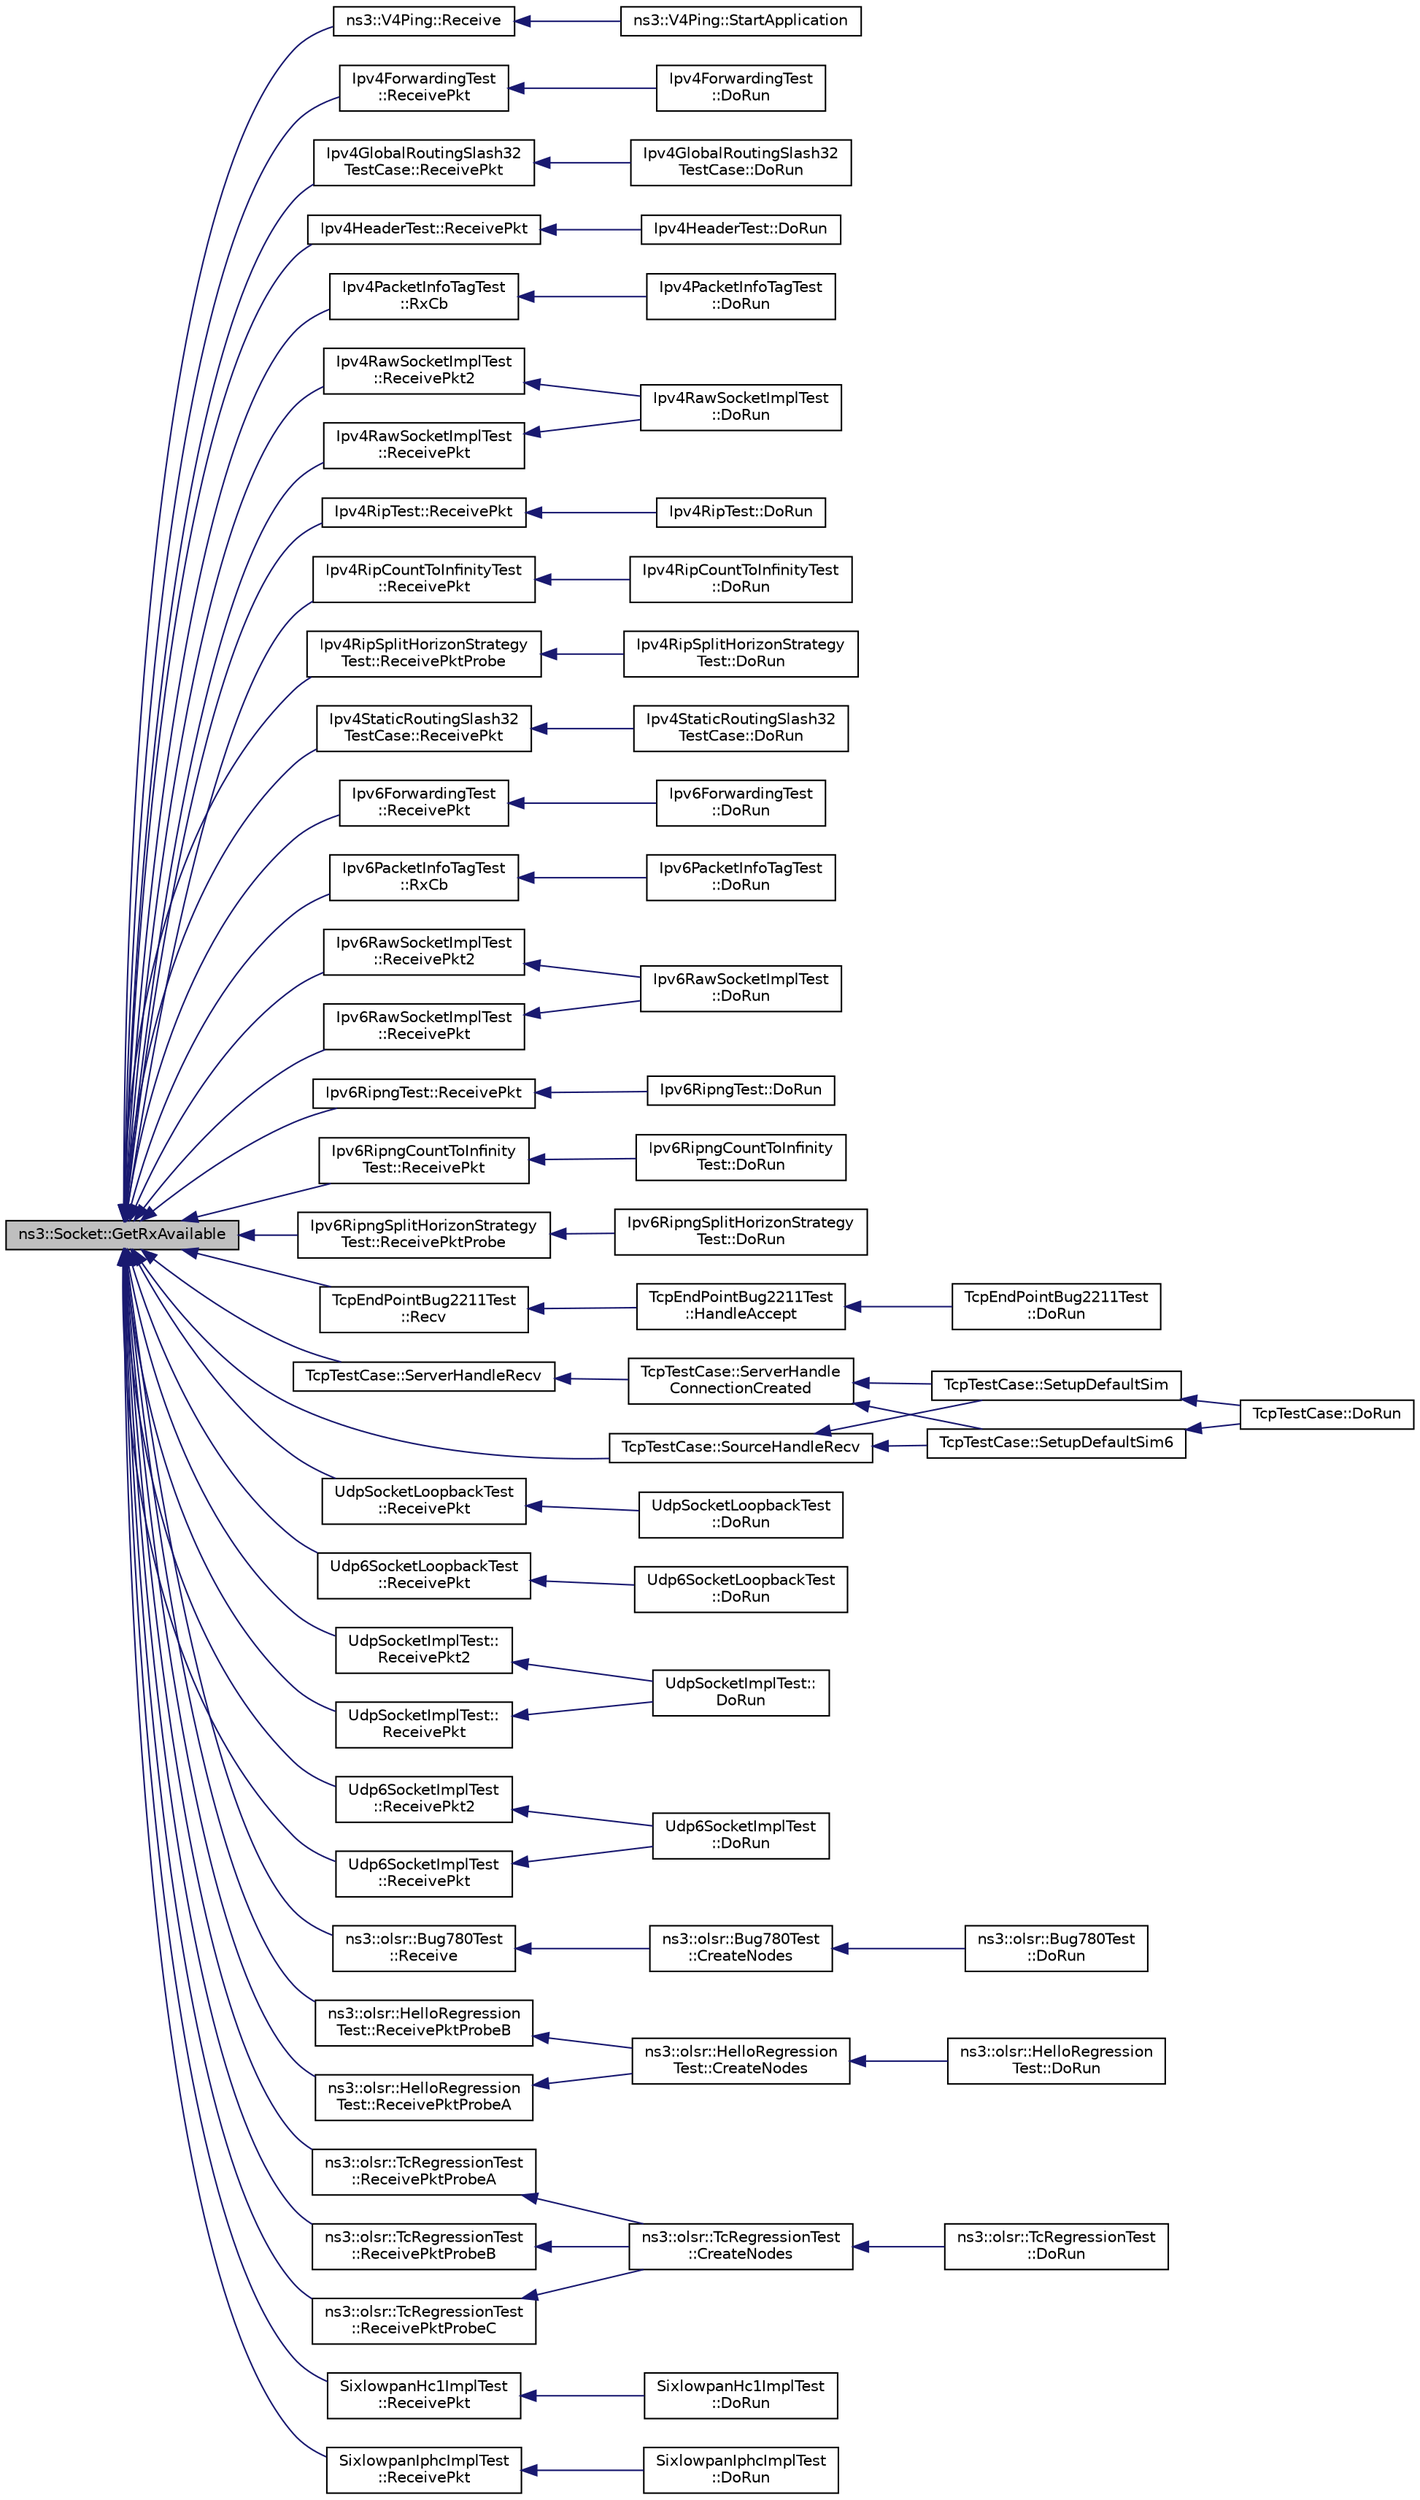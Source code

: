 digraph "ns3::Socket::GetRxAvailable"
{
  edge [fontname="Helvetica",fontsize="10",labelfontname="Helvetica",labelfontsize="10"];
  node [fontname="Helvetica",fontsize="10",shape=record];
  rankdir="LR";
  Node1 [label="ns3::Socket::GetRxAvailable",height=0.2,width=0.4,color="black", fillcolor="grey75", style="filled", fontcolor="black"];
  Node1 -> Node2 [dir="back",color="midnightblue",fontsize="10",style="solid"];
  Node2 [label="ns3::V4Ping::Receive",height=0.2,width=0.4,color="black", fillcolor="white", style="filled",URL="$d3/da5/classns3_1_1V4Ping.html#a87c38673f7b4c568d114c2815ff2aa78",tooltip="Receive an ICMP Echo. "];
  Node2 -> Node3 [dir="back",color="midnightblue",fontsize="10",style="solid"];
  Node3 [label="ns3::V4Ping::StartApplication",height=0.2,width=0.4,color="black", fillcolor="white", style="filled",URL="$d3/da5/classns3_1_1V4Ping.html#ac5176e135c81f0764bcd560c7fc71390",tooltip="Application specific startup code. "];
  Node1 -> Node4 [dir="back",color="midnightblue",fontsize="10",style="solid"];
  Node4 [label="Ipv4ForwardingTest\l::ReceivePkt",height=0.2,width=0.4,color="black", fillcolor="white", style="filled",URL="$db/d18/classIpv4ForwardingTest.html#a1dd225798eccb21f72d5f2e64765e89b",tooltip="Receive data. "];
  Node4 -> Node5 [dir="back",color="midnightblue",fontsize="10",style="solid"];
  Node5 [label="Ipv4ForwardingTest\l::DoRun",height=0.2,width=0.4,color="black", fillcolor="white", style="filled",URL="$db/d18/classIpv4ForwardingTest.html#aa3735e1731b087938e97f39b7d90dd35",tooltip="Implementation to actually run this TestCase. "];
  Node1 -> Node6 [dir="back",color="midnightblue",fontsize="10",style="solid"];
  Node6 [label="Ipv4GlobalRoutingSlash32\lTestCase::ReceivePkt",height=0.2,width=0.4,color="black", fillcolor="white", style="filled",URL="$d0/dd2/classIpv4GlobalRoutingSlash32TestCase.html#a06786cf1bd29354451ca3303c1b3f2d7",tooltip="Receive a packet. "];
  Node6 -> Node7 [dir="back",color="midnightblue",fontsize="10",style="solid"];
  Node7 [label="Ipv4GlobalRoutingSlash32\lTestCase::DoRun",height=0.2,width=0.4,color="black", fillcolor="white", style="filled",URL="$d0/dd2/classIpv4GlobalRoutingSlash32TestCase.html#a261a15e240910fb1981571e8e6cb294f",tooltip="Implementation to actually run this TestCase. "];
  Node1 -> Node8 [dir="back",color="midnightblue",fontsize="10",style="solid"];
  Node8 [label="Ipv4HeaderTest::ReceivePkt",height=0.2,width=0.4,color="black", fillcolor="white", style="filled",URL="$d7/dba/classIpv4HeaderTest.html#ae06256e56359912140540a0c04c7dc78",tooltip="Receives a packet. "];
  Node8 -> Node9 [dir="back",color="midnightblue",fontsize="10",style="solid"];
  Node9 [label="Ipv4HeaderTest::DoRun",height=0.2,width=0.4,color="black", fillcolor="white", style="filled",URL="$d7/dba/classIpv4HeaderTest.html#ad9026591beb17db0d9cbff0c34f9f69d",tooltip="Implementation to actually run this TestCase. "];
  Node1 -> Node10 [dir="back",color="midnightblue",fontsize="10",style="solid"];
  Node10 [label="Ipv4PacketInfoTagTest\l::RxCb",height=0.2,width=0.4,color="black", fillcolor="white", style="filled",URL="$d9/d5b/classIpv4PacketInfoTagTest.html#ac528deb0c346c973c2e5391540a53bc3",tooltip="Receive callback. "];
  Node10 -> Node11 [dir="back",color="midnightblue",fontsize="10",style="solid"];
  Node11 [label="Ipv4PacketInfoTagTest\l::DoRun",height=0.2,width=0.4,color="black", fillcolor="white", style="filled",URL="$d9/d5b/classIpv4PacketInfoTagTest.html#a76ce4d3cfa6dc21bd2a982ba2e5d4386",tooltip="Implementation to actually run this TestCase. "];
  Node1 -> Node12 [dir="back",color="midnightblue",fontsize="10",style="solid"];
  Node12 [label="Ipv4RawSocketImplTest\l::ReceivePkt",height=0.2,width=0.4,color="black", fillcolor="white", style="filled",URL="$d9/da3/classIpv4RawSocketImplTest.html#a25582b4a4bcb5019a7fefc034b6e3ff8",tooltip="Receive data. "];
  Node12 -> Node13 [dir="back",color="midnightblue",fontsize="10",style="solid"];
  Node13 [label="Ipv4RawSocketImplTest\l::DoRun",height=0.2,width=0.4,color="black", fillcolor="white", style="filled",URL="$d9/da3/classIpv4RawSocketImplTest.html#a94a6b1e1e8aeec37dcb6e8c8788b1e66",tooltip="Implementation to actually run this TestCase. "];
  Node1 -> Node14 [dir="back",color="midnightblue",fontsize="10",style="solid"];
  Node14 [label="Ipv4RawSocketImplTest\l::ReceivePkt2",height=0.2,width=0.4,color="black", fillcolor="white", style="filled",URL="$d9/da3/classIpv4RawSocketImplTest.html#aa8913acb80b6b4644629066bfa04222d",tooltip="Receive data. "];
  Node14 -> Node13 [dir="back",color="midnightblue",fontsize="10",style="solid"];
  Node1 -> Node15 [dir="back",color="midnightblue",fontsize="10",style="solid"];
  Node15 [label="Ipv4RipTest::ReceivePkt",height=0.2,width=0.4,color="black", fillcolor="white", style="filled",URL="$df/d3d/classIpv4RipTest.html#a1675460149afb06855b867ff17f4a2a4",tooltip="Receive data. "];
  Node15 -> Node16 [dir="back",color="midnightblue",fontsize="10",style="solid"];
  Node16 [label="Ipv4RipTest::DoRun",height=0.2,width=0.4,color="black", fillcolor="white", style="filled",URL="$df/d3d/classIpv4RipTest.html#a4f355233f8793da9555cd544cd5893e9",tooltip="Implementation to actually run this TestCase. "];
  Node1 -> Node17 [dir="back",color="midnightblue",fontsize="10",style="solid"];
  Node17 [label="Ipv4RipCountToInfinityTest\l::ReceivePkt",height=0.2,width=0.4,color="black", fillcolor="white", style="filled",URL="$db/dd9/classIpv4RipCountToInfinityTest.html#a34fe6a878c2a4b2151cb2007e761dc2e",tooltip="Receive data. "];
  Node17 -> Node18 [dir="back",color="midnightblue",fontsize="10",style="solid"];
  Node18 [label="Ipv4RipCountToInfinityTest\l::DoRun",height=0.2,width=0.4,color="black", fillcolor="white", style="filled",URL="$db/dd9/classIpv4RipCountToInfinityTest.html#a98754dfc16633ff58db8cfd697dd9862",tooltip="Implementation to actually run this TestCase. "];
  Node1 -> Node19 [dir="back",color="midnightblue",fontsize="10",style="solid"];
  Node19 [label="Ipv4RipSplitHorizonStrategy\lTest::ReceivePktProbe",height=0.2,width=0.4,color="black", fillcolor="white", style="filled",URL="$d7/d9e/classIpv4RipSplitHorizonStrategyTest.html#a45b34f91d22c8caae4960907300cba65",tooltip="Receive data. "];
  Node19 -> Node20 [dir="back",color="midnightblue",fontsize="10",style="solid"];
  Node20 [label="Ipv4RipSplitHorizonStrategy\lTest::DoRun",height=0.2,width=0.4,color="black", fillcolor="white", style="filled",URL="$d7/d9e/classIpv4RipSplitHorizonStrategyTest.html#a2e1df0675ad2712888aa499ee0f7eac2",tooltip="Implementation to actually run this TestCase. "];
  Node1 -> Node21 [dir="back",color="midnightblue",fontsize="10",style="solid"];
  Node21 [label="Ipv4StaticRoutingSlash32\lTestCase::ReceivePkt",height=0.2,width=0.4,color="black", fillcolor="white", style="filled",URL="$dd/d70/classIpv4StaticRoutingSlash32TestCase.html#a50319504994176603f9c117f815e82aa",tooltip="Receive data. "];
  Node21 -> Node22 [dir="back",color="midnightblue",fontsize="10",style="solid"];
  Node22 [label="Ipv4StaticRoutingSlash32\lTestCase::DoRun",height=0.2,width=0.4,color="black", fillcolor="white", style="filled",URL="$dd/d70/classIpv4StaticRoutingSlash32TestCase.html#a73d080d5a091f9198cc6611f042ff7ce",tooltip="Implementation to actually run this TestCase. "];
  Node1 -> Node23 [dir="back",color="midnightblue",fontsize="10",style="solid"];
  Node23 [label="Ipv6ForwardingTest\l::ReceivePkt",height=0.2,width=0.4,color="black", fillcolor="white", style="filled",URL="$db/de3/classIpv6ForwardingTest.html#af07be239d02a6e300f27d6892e4d2480",tooltip="Receive data. "];
  Node23 -> Node24 [dir="back",color="midnightblue",fontsize="10",style="solid"];
  Node24 [label="Ipv6ForwardingTest\l::DoRun",height=0.2,width=0.4,color="black", fillcolor="white", style="filled",URL="$db/de3/classIpv6ForwardingTest.html#a6144bc09598dfbf6a8974f1342dcce66",tooltip="Implementation to actually run this TestCase. "];
  Node1 -> Node25 [dir="back",color="midnightblue",fontsize="10",style="solid"];
  Node25 [label="Ipv6PacketInfoTagTest\l::RxCb",height=0.2,width=0.4,color="black", fillcolor="white", style="filled",URL="$dd/d77/classIpv6PacketInfoTagTest.html#a71bf0b1c87d70945d55fa28995a18db0",tooltip="Receive callback. "];
  Node25 -> Node26 [dir="back",color="midnightblue",fontsize="10",style="solid"];
  Node26 [label="Ipv6PacketInfoTagTest\l::DoRun",height=0.2,width=0.4,color="black", fillcolor="white", style="filled",URL="$dd/d77/classIpv6PacketInfoTagTest.html#a6b51aaddc63d2aaef95b72056cb5b36d",tooltip="Implementation to actually run this TestCase. "];
  Node1 -> Node27 [dir="back",color="midnightblue",fontsize="10",style="solid"];
  Node27 [label="Ipv6RawSocketImplTest\l::ReceivePkt",height=0.2,width=0.4,color="black", fillcolor="white", style="filled",URL="$d4/d86/classIpv6RawSocketImplTest.html#ab85b8a9527dd2f7653cf5431620ff52d",tooltip="Receive data. "];
  Node27 -> Node28 [dir="back",color="midnightblue",fontsize="10",style="solid"];
  Node28 [label="Ipv6RawSocketImplTest\l::DoRun",height=0.2,width=0.4,color="black", fillcolor="white", style="filled",URL="$d4/d86/classIpv6RawSocketImplTest.html#a38877abe88d646fe0c8fd155a481049c",tooltip="Implementation to actually run this TestCase. "];
  Node1 -> Node29 [dir="back",color="midnightblue",fontsize="10",style="solid"];
  Node29 [label="Ipv6RawSocketImplTest\l::ReceivePkt2",height=0.2,width=0.4,color="black", fillcolor="white", style="filled",URL="$d4/d86/classIpv6RawSocketImplTest.html#a73518b969e0e8a02bdc0bdd8edb07842",tooltip="Receive data. "];
  Node29 -> Node28 [dir="back",color="midnightblue",fontsize="10",style="solid"];
  Node1 -> Node30 [dir="back",color="midnightblue",fontsize="10",style="solid"];
  Node30 [label="Ipv6RipngTest::ReceivePkt",height=0.2,width=0.4,color="black", fillcolor="white", style="filled",URL="$d5/d9f/classIpv6RipngTest.html#abc3bbb1d39e039609dde2124622bbf0b",tooltip="Receive data. "];
  Node30 -> Node31 [dir="back",color="midnightblue",fontsize="10",style="solid"];
  Node31 [label="Ipv6RipngTest::DoRun",height=0.2,width=0.4,color="black", fillcolor="white", style="filled",URL="$d5/d9f/classIpv6RipngTest.html#a17887a8153acca820752d31c2b49ac50",tooltip="Implementation to actually run this TestCase. "];
  Node1 -> Node32 [dir="back",color="midnightblue",fontsize="10",style="solid"];
  Node32 [label="Ipv6RipngCountToInfinity\lTest::ReceivePkt",height=0.2,width=0.4,color="black", fillcolor="white", style="filled",URL="$d9/d6e/classIpv6RipngCountToInfinityTest.html#ad11ef9b746354ff86cd7ffd12e144a12",tooltip="Receive data. "];
  Node32 -> Node33 [dir="back",color="midnightblue",fontsize="10",style="solid"];
  Node33 [label="Ipv6RipngCountToInfinity\lTest::DoRun",height=0.2,width=0.4,color="black", fillcolor="white", style="filled",URL="$d9/d6e/classIpv6RipngCountToInfinityTest.html#af62c0342d626eafa5b632b92c8636eb3",tooltip="Implementation to actually run this TestCase. "];
  Node1 -> Node34 [dir="back",color="midnightblue",fontsize="10",style="solid"];
  Node34 [label="Ipv6RipngSplitHorizonStrategy\lTest::ReceivePktProbe",height=0.2,width=0.4,color="black", fillcolor="white", style="filled",URL="$df/daf/classIpv6RipngSplitHorizonStrategyTest.html#ad4f2c6c48e7eca051598285035aaf8ec",tooltip="Receive data. "];
  Node34 -> Node35 [dir="back",color="midnightblue",fontsize="10",style="solid"];
  Node35 [label="Ipv6RipngSplitHorizonStrategy\lTest::DoRun",height=0.2,width=0.4,color="black", fillcolor="white", style="filled",URL="$df/daf/classIpv6RipngSplitHorizonStrategyTest.html#a8e3dad1362842eedd70ef21bff0a75c5",tooltip="Implementation to actually run this TestCase. "];
  Node1 -> Node36 [dir="back",color="midnightblue",fontsize="10",style="solid"];
  Node36 [label="TcpEndPointBug2211Test\l::Recv",height=0.2,width=0.4,color="black", fillcolor="white", style="filled",URL="$da/dd3/classTcpEndPointBug2211Test.html#a6bc32c2507ff250acf8e93079408e0ed",tooltip="Receive a packet. "];
  Node36 -> Node37 [dir="back",color="midnightblue",fontsize="10",style="solid"];
  Node37 [label="TcpEndPointBug2211Test\l::HandleAccept",height=0.2,width=0.4,color="black", fillcolor="white", style="filled",URL="$da/dd3/classTcpEndPointBug2211Test.html#adfcd92c55b5489fa47ff231803b7d940",tooltip="Handle an incoming connection. "];
  Node37 -> Node38 [dir="back",color="midnightblue",fontsize="10",style="solid"];
  Node38 [label="TcpEndPointBug2211Test\l::DoRun",height=0.2,width=0.4,color="black", fillcolor="white", style="filled",URL="$da/dd3/classTcpEndPointBug2211Test.html#ab0f069f68fbb6b3e69a42e090be8215c",tooltip="Implementation to actually run this TestCase. "];
  Node1 -> Node39 [dir="back",color="midnightblue",fontsize="10",style="solid"];
  Node39 [label="TcpTestCase::ServerHandleRecv",height=0.2,width=0.4,color="black", fillcolor="white", style="filled",URL="$de/dae/classTcpTestCase.html#a42ede7664eb853794823d249b65df402",tooltip="Server: Receive data. "];
  Node39 -> Node40 [dir="back",color="midnightblue",fontsize="10",style="solid"];
  Node40 [label="TcpTestCase::ServerHandle\lConnectionCreated",height=0.2,width=0.4,color="black", fillcolor="white", style="filled",URL="$de/dae/classTcpTestCase.html#a92ee004cc017259628ac1731ca4e040a",tooltip="Server: Handle connection created. "];
  Node40 -> Node41 [dir="back",color="midnightblue",fontsize="10",style="solid"];
  Node41 [label="TcpTestCase::SetupDefaultSim",height=0.2,width=0.4,color="black", fillcolor="white", style="filled",URL="$de/dae/classTcpTestCase.html#aa0635586d1df558a59adf3ab92cdd511",tooltip="Setup the test (IPv4 version). "];
  Node41 -> Node42 [dir="back",color="midnightblue",fontsize="10",style="solid"];
  Node42 [label="TcpTestCase::DoRun",height=0.2,width=0.4,color="black", fillcolor="white", style="filled",URL="$de/dae/classTcpTestCase.html#a8c4c4fa54e3c71ae1fca781357605134",tooltip="Implementation to actually run this TestCase. "];
  Node40 -> Node43 [dir="back",color="midnightblue",fontsize="10",style="solid"];
  Node43 [label="TcpTestCase::SetupDefaultSim6",height=0.2,width=0.4,color="black", fillcolor="white", style="filled",URL="$de/dae/classTcpTestCase.html#ad45a412dd010f36d8b396ab83df8acd6",tooltip="Setup the test (IPv6 version). "];
  Node43 -> Node42 [dir="back",color="midnightblue",fontsize="10",style="solid"];
  Node1 -> Node44 [dir="back",color="midnightblue",fontsize="10",style="solid"];
  Node44 [label="TcpTestCase::SourceHandleRecv",height=0.2,width=0.4,color="black", fillcolor="white", style="filled",URL="$de/dae/classTcpTestCase.html#a924eda25940bdd641e431408eb750a24",tooltip="Client: Receive data. "];
  Node44 -> Node41 [dir="back",color="midnightblue",fontsize="10",style="solid"];
  Node44 -> Node43 [dir="back",color="midnightblue",fontsize="10",style="solid"];
  Node1 -> Node45 [dir="back",color="midnightblue",fontsize="10",style="solid"];
  Node45 [label="UdpSocketLoopbackTest\l::ReceivePkt",height=0.2,width=0.4,color="black", fillcolor="white", style="filled",URL="$dd/dae/classUdpSocketLoopbackTest.html#a97de9b7e8d7e9a245db7fe4582e0c99d",tooltip="Receive a packet. "];
  Node45 -> Node46 [dir="back",color="midnightblue",fontsize="10",style="solid"];
  Node46 [label="UdpSocketLoopbackTest\l::DoRun",height=0.2,width=0.4,color="black", fillcolor="white", style="filled",URL="$dd/dae/classUdpSocketLoopbackTest.html#ad67d24a84aa78cff5f3bac8acbab79d4",tooltip="Implementation to actually run this TestCase. "];
  Node1 -> Node47 [dir="back",color="midnightblue",fontsize="10",style="solid"];
  Node47 [label="Udp6SocketLoopbackTest\l::ReceivePkt",height=0.2,width=0.4,color="black", fillcolor="white", style="filled",URL="$da/d72/classUdp6SocketLoopbackTest.html#a5bcb3750d6e5e37f16ca0792554ad15a",tooltip="Receive a packet. "];
  Node47 -> Node48 [dir="back",color="midnightblue",fontsize="10",style="solid"];
  Node48 [label="Udp6SocketLoopbackTest\l::DoRun",height=0.2,width=0.4,color="black", fillcolor="white", style="filled",URL="$da/d72/classUdp6SocketLoopbackTest.html#a2f3bfecef9b06651dcba30458f1853c1",tooltip="Implementation to actually run this TestCase. "];
  Node1 -> Node49 [dir="back",color="midnightblue",fontsize="10",style="solid"];
  Node49 [label="UdpSocketImplTest::\lReceivePkt",height=0.2,width=0.4,color="black", fillcolor="white", style="filled",URL="$da/d08/classUdpSocketImplTest.html#ac01935324b65cb16be8f50eadcfaa8b9",tooltip="Receive packets (1). "];
  Node49 -> Node50 [dir="back",color="midnightblue",fontsize="10",style="solid"];
  Node50 [label="UdpSocketImplTest::\lDoRun",height=0.2,width=0.4,color="black", fillcolor="white", style="filled",URL="$da/d08/classUdpSocketImplTest.html#a186599e6487c7c550383f236042f3cd4",tooltip="Implementation to actually run this TestCase. "];
  Node1 -> Node51 [dir="back",color="midnightblue",fontsize="10",style="solid"];
  Node51 [label="UdpSocketImplTest::\lReceivePkt2",height=0.2,width=0.4,color="black", fillcolor="white", style="filled",URL="$da/d08/classUdpSocketImplTest.html#a6b44ac203ae4bf29c962a7d552b2c4aa",tooltip="Receive packets (2). "];
  Node51 -> Node50 [dir="back",color="midnightblue",fontsize="10",style="solid"];
  Node1 -> Node52 [dir="back",color="midnightblue",fontsize="10",style="solid"];
  Node52 [label="Udp6SocketImplTest\l::ReceivePkt",height=0.2,width=0.4,color="black", fillcolor="white", style="filled",URL="$d4/dd1/classUdp6SocketImplTest.html#a9cd13c36dbcbebd6c3e62ccbd03ff6fc",tooltip="Receive packets (1). "];
  Node52 -> Node53 [dir="back",color="midnightblue",fontsize="10",style="solid"];
  Node53 [label="Udp6SocketImplTest\l::DoRun",height=0.2,width=0.4,color="black", fillcolor="white", style="filled",URL="$d4/dd1/classUdp6SocketImplTest.html#af467c8026f6038eb3c82745bc7de77a9",tooltip="Implementation to actually run this TestCase. "];
  Node1 -> Node54 [dir="back",color="midnightblue",fontsize="10",style="solid"];
  Node54 [label="Udp6SocketImplTest\l::ReceivePkt2",height=0.2,width=0.4,color="black", fillcolor="white", style="filled",URL="$d4/dd1/classUdp6SocketImplTest.html#a66285083e8cd6b7884b63ca89282419a",tooltip="Receive packets (2). "];
  Node54 -> Node53 [dir="back",color="midnightblue",fontsize="10",style="solid"];
  Node1 -> Node55 [dir="back",color="midnightblue",fontsize="10",style="solid"];
  Node55 [label="ns3::olsr::Bug780Test\l::Receive",height=0.2,width=0.4,color="black", fillcolor="white", style="filled",URL="$d9/d95/classns3_1_1olsr_1_1Bug780Test.html#a60afdb8b514c6b9528e65305d43126dd"];
  Node55 -> Node56 [dir="back",color="midnightblue",fontsize="10",style="solid"];
  Node56 [label="ns3::olsr::Bug780Test\l::CreateNodes",height=0.2,width=0.4,color="black", fillcolor="white", style="filled",URL="$d9/d95/classns3_1_1olsr_1_1Bug780Test.html#a87a836a5491da4a21a0b51d2a647b422",tooltip="Create & configure test network. "];
  Node56 -> Node57 [dir="back",color="midnightblue",fontsize="10",style="solid"];
  Node57 [label="ns3::olsr::Bug780Test\l::DoRun",height=0.2,width=0.4,color="black", fillcolor="white", style="filled",URL="$d9/d95/classns3_1_1olsr_1_1Bug780Test.html#aea2f01c8e6af5f1363b67a23ccaaf030",tooltip="Go. "];
  Node1 -> Node58 [dir="back",color="midnightblue",fontsize="10",style="solid"];
  Node58 [label="ns3::olsr::HelloRegression\lTest::ReceivePktProbeA",height=0.2,width=0.4,color="black", fillcolor="white", style="filled",URL="$de/dad/classns3_1_1olsr_1_1HelloRegressionTest.html#a054ed2a66a9d8a840b9e0950808035d5",tooltip="Receive raw data on node A. "];
  Node58 -> Node59 [dir="back",color="midnightblue",fontsize="10",style="solid"];
  Node59 [label="ns3::olsr::HelloRegression\lTest::CreateNodes",height=0.2,width=0.4,color="black", fillcolor="white", style="filled",URL="$de/dad/classns3_1_1olsr_1_1HelloRegressionTest.html#ab101b71625b566733aeee0f7cd82e9f1",tooltip="Create & configure test network. "];
  Node59 -> Node60 [dir="back",color="midnightblue",fontsize="10",style="solid"];
  Node60 [label="ns3::olsr::HelloRegression\lTest::DoRun",height=0.2,width=0.4,color="black", fillcolor="white", style="filled",URL="$de/dad/classns3_1_1olsr_1_1HelloRegressionTest.html#a469da2871e46fb6d56da5820f5aa1982",tooltip="Go. "];
  Node1 -> Node61 [dir="back",color="midnightblue",fontsize="10",style="solid"];
  Node61 [label="ns3::olsr::HelloRegression\lTest::ReceivePktProbeB",height=0.2,width=0.4,color="black", fillcolor="white", style="filled",URL="$de/dad/classns3_1_1olsr_1_1HelloRegressionTest.html#accc7c74bb7e64c7f15788aa23ba6e52a",tooltip="Receive raw data on node B. "];
  Node61 -> Node59 [dir="back",color="midnightblue",fontsize="10",style="solid"];
  Node1 -> Node62 [dir="back",color="midnightblue",fontsize="10",style="solid"];
  Node62 [label="ns3::olsr::TcRegressionTest\l::ReceivePktProbeA",height=0.2,width=0.4,color="black", fillcolor="white", style="filled",URL="$dd/dcb/classns3_1_1olsr_1_1TcRegressionTest.html#ab21ef40dd3829ca85467f4eff91ab34a",tooltip="Receive raw data on node A. "];
  Node62 -> Node63 [dir="back",color="midnightblue",fontsize="10",style="solid"];
  Node63 [label="ns3::olsr::TcRegressionTest\l::CreateNodes",height=0.2,width=0.4,color="black", fillcolor="white", style="filled",URL="$dd/dcb/classns3_1_1olsr_1_1TcRegressionTest.html#a09709ecf415b2a4c90c78aadb4c84c49",tooltip="Create & configure test network. "];
  Node63 -> Node64 [dir="back",color="midnightblue",fontsize="10",style="solid"];
  Node64 [label="ns3::olsr::TcRegressionTest\l::DoRun",height=0.2,width=0.4,color="black", fillcolor="white", style="filled",URL="$dd/dcb/classns3_1_1olsr_1_1TcRegressionTest.html#ab3215c11b0586486c641af620fb1bc0b",tooltip="Go. "];
  Node1 -> Node65 [dir="back",color="midnightblue",fontsize="10",style="solid"];
  Node65 [label="ns3::olsr::TcRegressionTest\l::ReceivePktProbeB",height=0.2,width=0.4,color="black", fillcolor="white", style="filled",URL="$dd/dcb/classns3_1_1olsr_1_1TcRegressionTest.html#a4dbe3e9183778cf92394bd60a48a246b",tooltip="Receive raw data on node B. "];
  Node65 -> Node63 [dir="back",color="midnightblue",fontsize="10",style="solid"];
  Node1 -> Node66 [dir="back",color="midnightblue",fontsize="10",style="solid"];
  Node66 [label="ns3::olsr::TcRegressionTest\l::ReceivePktProbeC",height=0.2,width=0.4,color="black", fillcolor="white", style="filled",URL="$dd/dcb/classns3_1_1olsr_1_1TcRegressionTest.html#a7496cd5cc77803602588b9767c4bb081",tooltip="Receive raw data on node C. "];
  Node66 -> Node63 [dir="back",color="midnightblue",fontsize="10",style="solid"];
  Node1 -> Node67 [dir="back",color="midnightblue",fontsize="10",style="solid"];
  Node67 [label="SixlowpanHc1ImplTest\l::ReceivePkt",height=0.2,width=0.4,color="black", fillcolor="white", style="filled",URL="$dc/d9d/classSixlowpanHc1ImplTest.html#a8be144b5b29cfd9862a78547479a6b0d"];
  Node67 -> Node68 [dir="back",color="midnightblue",fontsize="10",style="solid"];
  Node68 [label="SixlowpanHc1ImplTest\l::DoRun",height=0.2,width=0.4,color="black", fillcolor="white", style="filled",URL="$dc/d9d/classSixlowpanHc1ImplTest.html#aa79a7268da3494e740b28d19c4ec734c",tooltip="Implementation to actually run this TestCase. "];
  Node1 -> Node69 [dir="back",color="midnightblue",fontsize="10",style="solid"];
  Node69 [label="SixlowpanIphcImplTest\l::ReceivePkt",height=0.2,width=0.4,color="black", fillcolor="white", style="filled",URL="$d7/dd2/classSixlowpanIphcImplTest.html#ac90ce22d919fbddc1906333b102c6a35"];
  Node69 -> Node70 [dir="back",color="midnightblue",fontsize="10",style="solid"];
  Node70 [label="SixlowpanIphcImplTest\l::DoRun",height=0.2,width=0.4,color="black", fillcolor="white", style="filled",URL="$d7/dd2/classSixlowpanIphcImplTest.html#a9fb0641fca5f024ac67c07510f418c02",tooltip="Implementation to actually run this TestCase. "];
}
